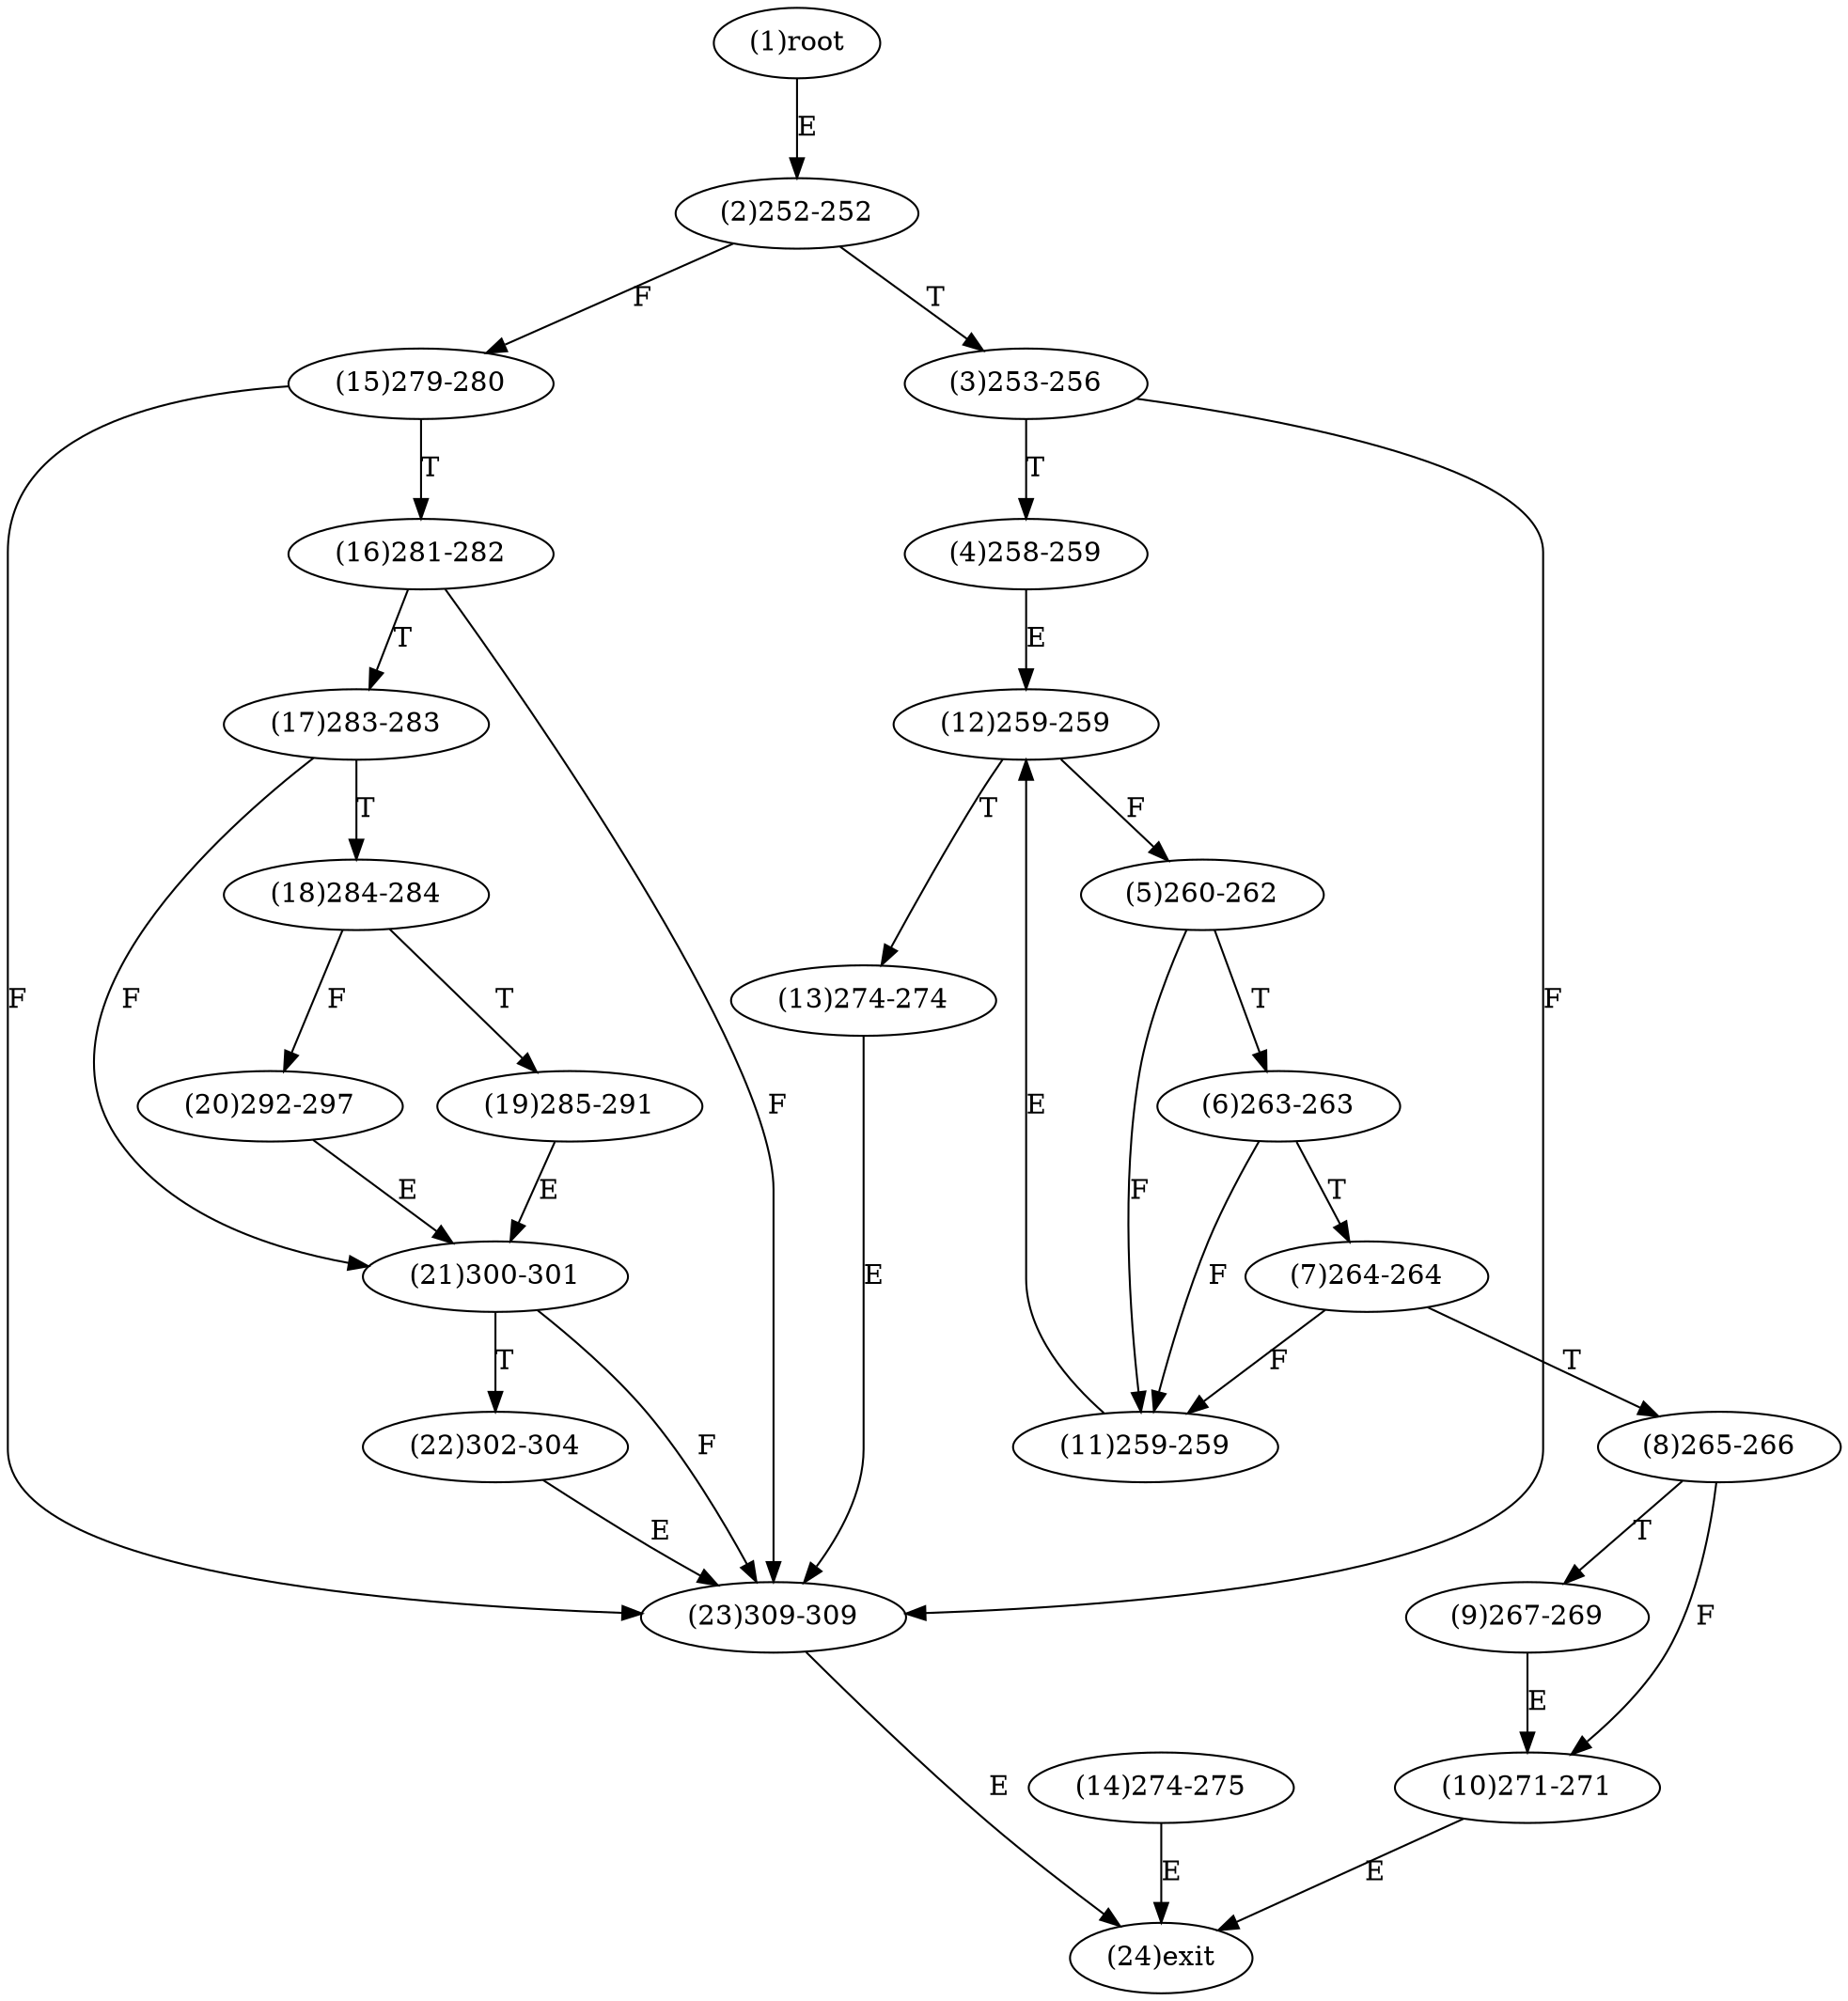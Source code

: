 digraph "" { 
1[ label="(1)root"];
2[ label="(2)252-252"];
3[ label="(3)253-256"];
4[ label="(4)258-259"];
5[ label="(5)260-262"];
6[ label="(6)263-263"];
7[ label="(7)264-264"];
8[ label="(8)265-266"];
9[ label="(9)267-269"];
10[ label="(10)271-271"];
11[ label="(11)259-259"];
12[ label="(12)259-259"];
13[ label="(13)274-274"];
14[ label="(14)274-275"];
15[ label="(15)279-280"];
17[ label="(17)283-283"];
16[ label="(16)281-282"];
19[ label="(19)285-291"];
18[ label="(18)284-284"];
21[ label="(21)300-301"];
20[ label="(20)292-297"];
23[ label="(23)309-309"];
22[ label="(22)302-304"];
24[ label="(24)exit"];
1->2[ label="E"];
2->15[ label="F"];
2->3[ label="T"];
3->23[ label="F"];
3->4[ label="T"];
4->12[ label="E"];
5->11[ label="F"];
5->6[ label="T"];
6->11[ label="F"];
6->7[ label="T"];
7->11[ label="F"];
7->8[ label="T"];
8->10[ label="F"];
8->9[ label="T"];
9->10[ label="E"];
10->24[ label="E"];
11->12[ label="E"];
12->5[ label="F"];
12->13[ label="T"];
13->23[ label="E"];
14->24[ label="E"];
15->23[ label="F"];
15->16[ label="T"];
16->23[ label="F"];
16->17[ label="T"];
17->21[ label="F"];
17->18[ label="T"];
18->20[ label="F"];
18->19[ label="T"];
19->21[ label="E"];
20->21[ label="E"];
21->23[ label="F"];
21->22[ label="T"];
22->23[ label="E"];
23->24[ label="E"];
}